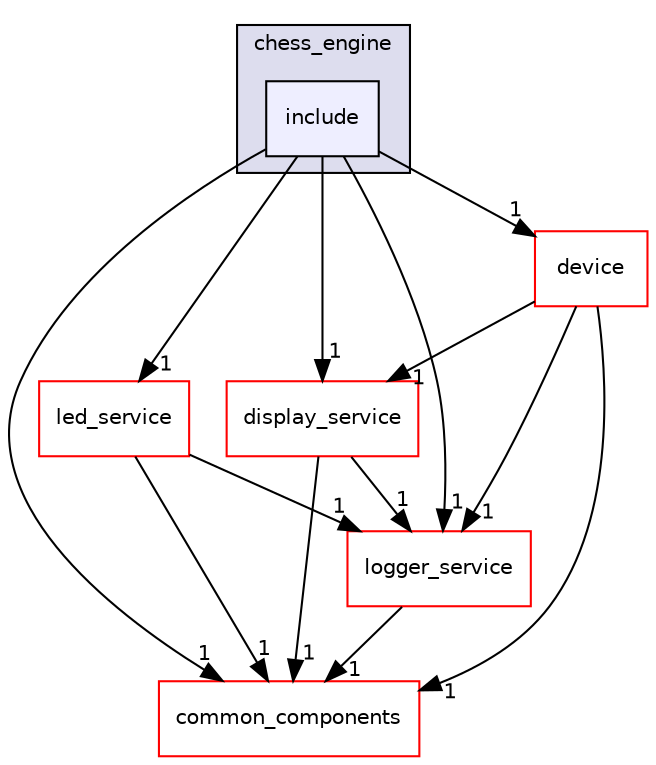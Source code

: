 digraph "components/chess_engine/include" {
  compound=true
  node [ fontsize="10", fontname="Helvetica"];
  edge [ labelfontsize="10", labelfontname="Helvetica"];
  subgraph clusterdir_278efd6fadc5c4820680beb56b10a4ed {
    graph [ bgcolor="#ddddee", pencolor="black", label="chess_engine" fontname="Helvetica", fontsize="10", URL="dir_278efd6fadc5c4820680beb56b10a4ed.html"]
  dir_83cf8a9306746481287d939e584f8f23 [shape=box, label="include", style="filled", fillcolor="#eeeeff", pencolor="black", URL="dir_83cf8a9306746481287d939e584f8f23.html"];
  }
  dir_0971f42274b269b591d074f289887a6a [shape=box label="common_components" fillcolor="white" style="filled" color="red" URL="dir_0971f42274b269b591d074f289887a6a.html"];
  dir_7e9c4f7e394755ea1e87af0b7158d055 [shape=box label="display_service" fillcolor="white" style="filled" color="red" URL="dir_7e9c4f7e394755ea1e87af0b7158d055.html"];
  dir_c1792ea5976c2c2decbd7faf554fbc40 [shape=box label="led_service" fillcolor="white" style="filled" color="red" URL="dir_c1792ea5976c2c2decbd7faf554fbc40.html"];
  dir_0cece418d453858bbe77e468de98adc6 [shape=box label="logger_service" fillcolor="white" style="filled" color="red" URL="dir_0cece418d453858bbe77e468de98adc6.html"];
  dir_27278b313c1e696b0e5eca555051df01 [shape=box label="device" fillcolor="white" style="filled" color="red" URL="dir_27278b313c1e696b0e5eca555051df01.html"];
  dir_83cf8a9306746481287d939e584f8f23->dir_0971f42274b269b591d074f289887a6a [headlabel="1", labeldistance=1.5 headhref="dir_000063_000039.html"];
  dir_83cf8a9306746481287d939e584f8f23->dir_7e9c4f7e394755ea1e87af0b7158d055 [headlabel="1", labeldistance=1.5 headhref="dir_000063_000041.html"];
  dir_83cf8a9306746481287d939e584f8f23->dir_c1792ea5976c2c2decbd7faf554fbc40 [headlabel="1", labeldistance=1.5 headhref="dir_000063_000042.html"];
  dir_83cf8a9306746481287d939e584f8f23->dir_0cece418d453858bbe77e468de98adc6 [headlabel="1", labeldistance=1.5 headhref="dir_000063_000043.html"];
  dir_83cf8a9306746481287d939e584f8f23->dir_27278b313c1e696b0e5eca555051df01 [headlabel="1", labeldistance=1.5 headhref="dir_000063_000040.html"];
  dir_7e9c4f7e394755ea1e87af0b7158d055->dir_0971f42274b269b591d074f289887a6a [headlabel="1", labeldistance=1.5 headhref="dir_000041_000039.html"];
  dir_7e9c4f7e394755ea1e87af0b7158d055->dir_0cece418d453858bbe77e468de98adc6 [headlabel="1", labeldistance=1.5 headhref="dir_000041_000043.html"];
  dir_c1792ea5976c2c2decbd7faf554fbc40->dir_0971f42274b269b591d074f289887a6a [headlabel="1", labeldistance=1.5 headhref="dir_000042_000039.html"];
  dir_c1792ea5976c2c2decbd7faf554fbc40->dir_0cece418d453858bbe77e468de98adc6 [headlabel="1", labeldistance=1.5 headhref="dir_000042_000043.html"];
  dir_0cece418d453858bbe77e468de98adc6->dir_0971f42274b269b591d074f289887a6a [headlabel="1", labeldistance=1.5 headhref="dir_000043_000039.html"];
  dir_27278b313c1e696b0e5eca555051df01->dir_0971f42274b269b591d074f289887a6a [headlabel="1", labeldistance=1.5 headhref="dir_000040_000039.html"];
  dir_27278b313c1e696b0e5eca555051df01->dir_7e9c4f7e394755ea1e87af0b7158d055 [headlabel="1", labeldistance=1.5 headhref="dir_000040_000041.html"];
  dir_27278b313c1e696b0e5eca555051df01->dir_0cece418d453858bbe77e468de98adc6 [headlabel="1", labeldistance=1.5 headhref="dir_000040_000043.html"];
}
